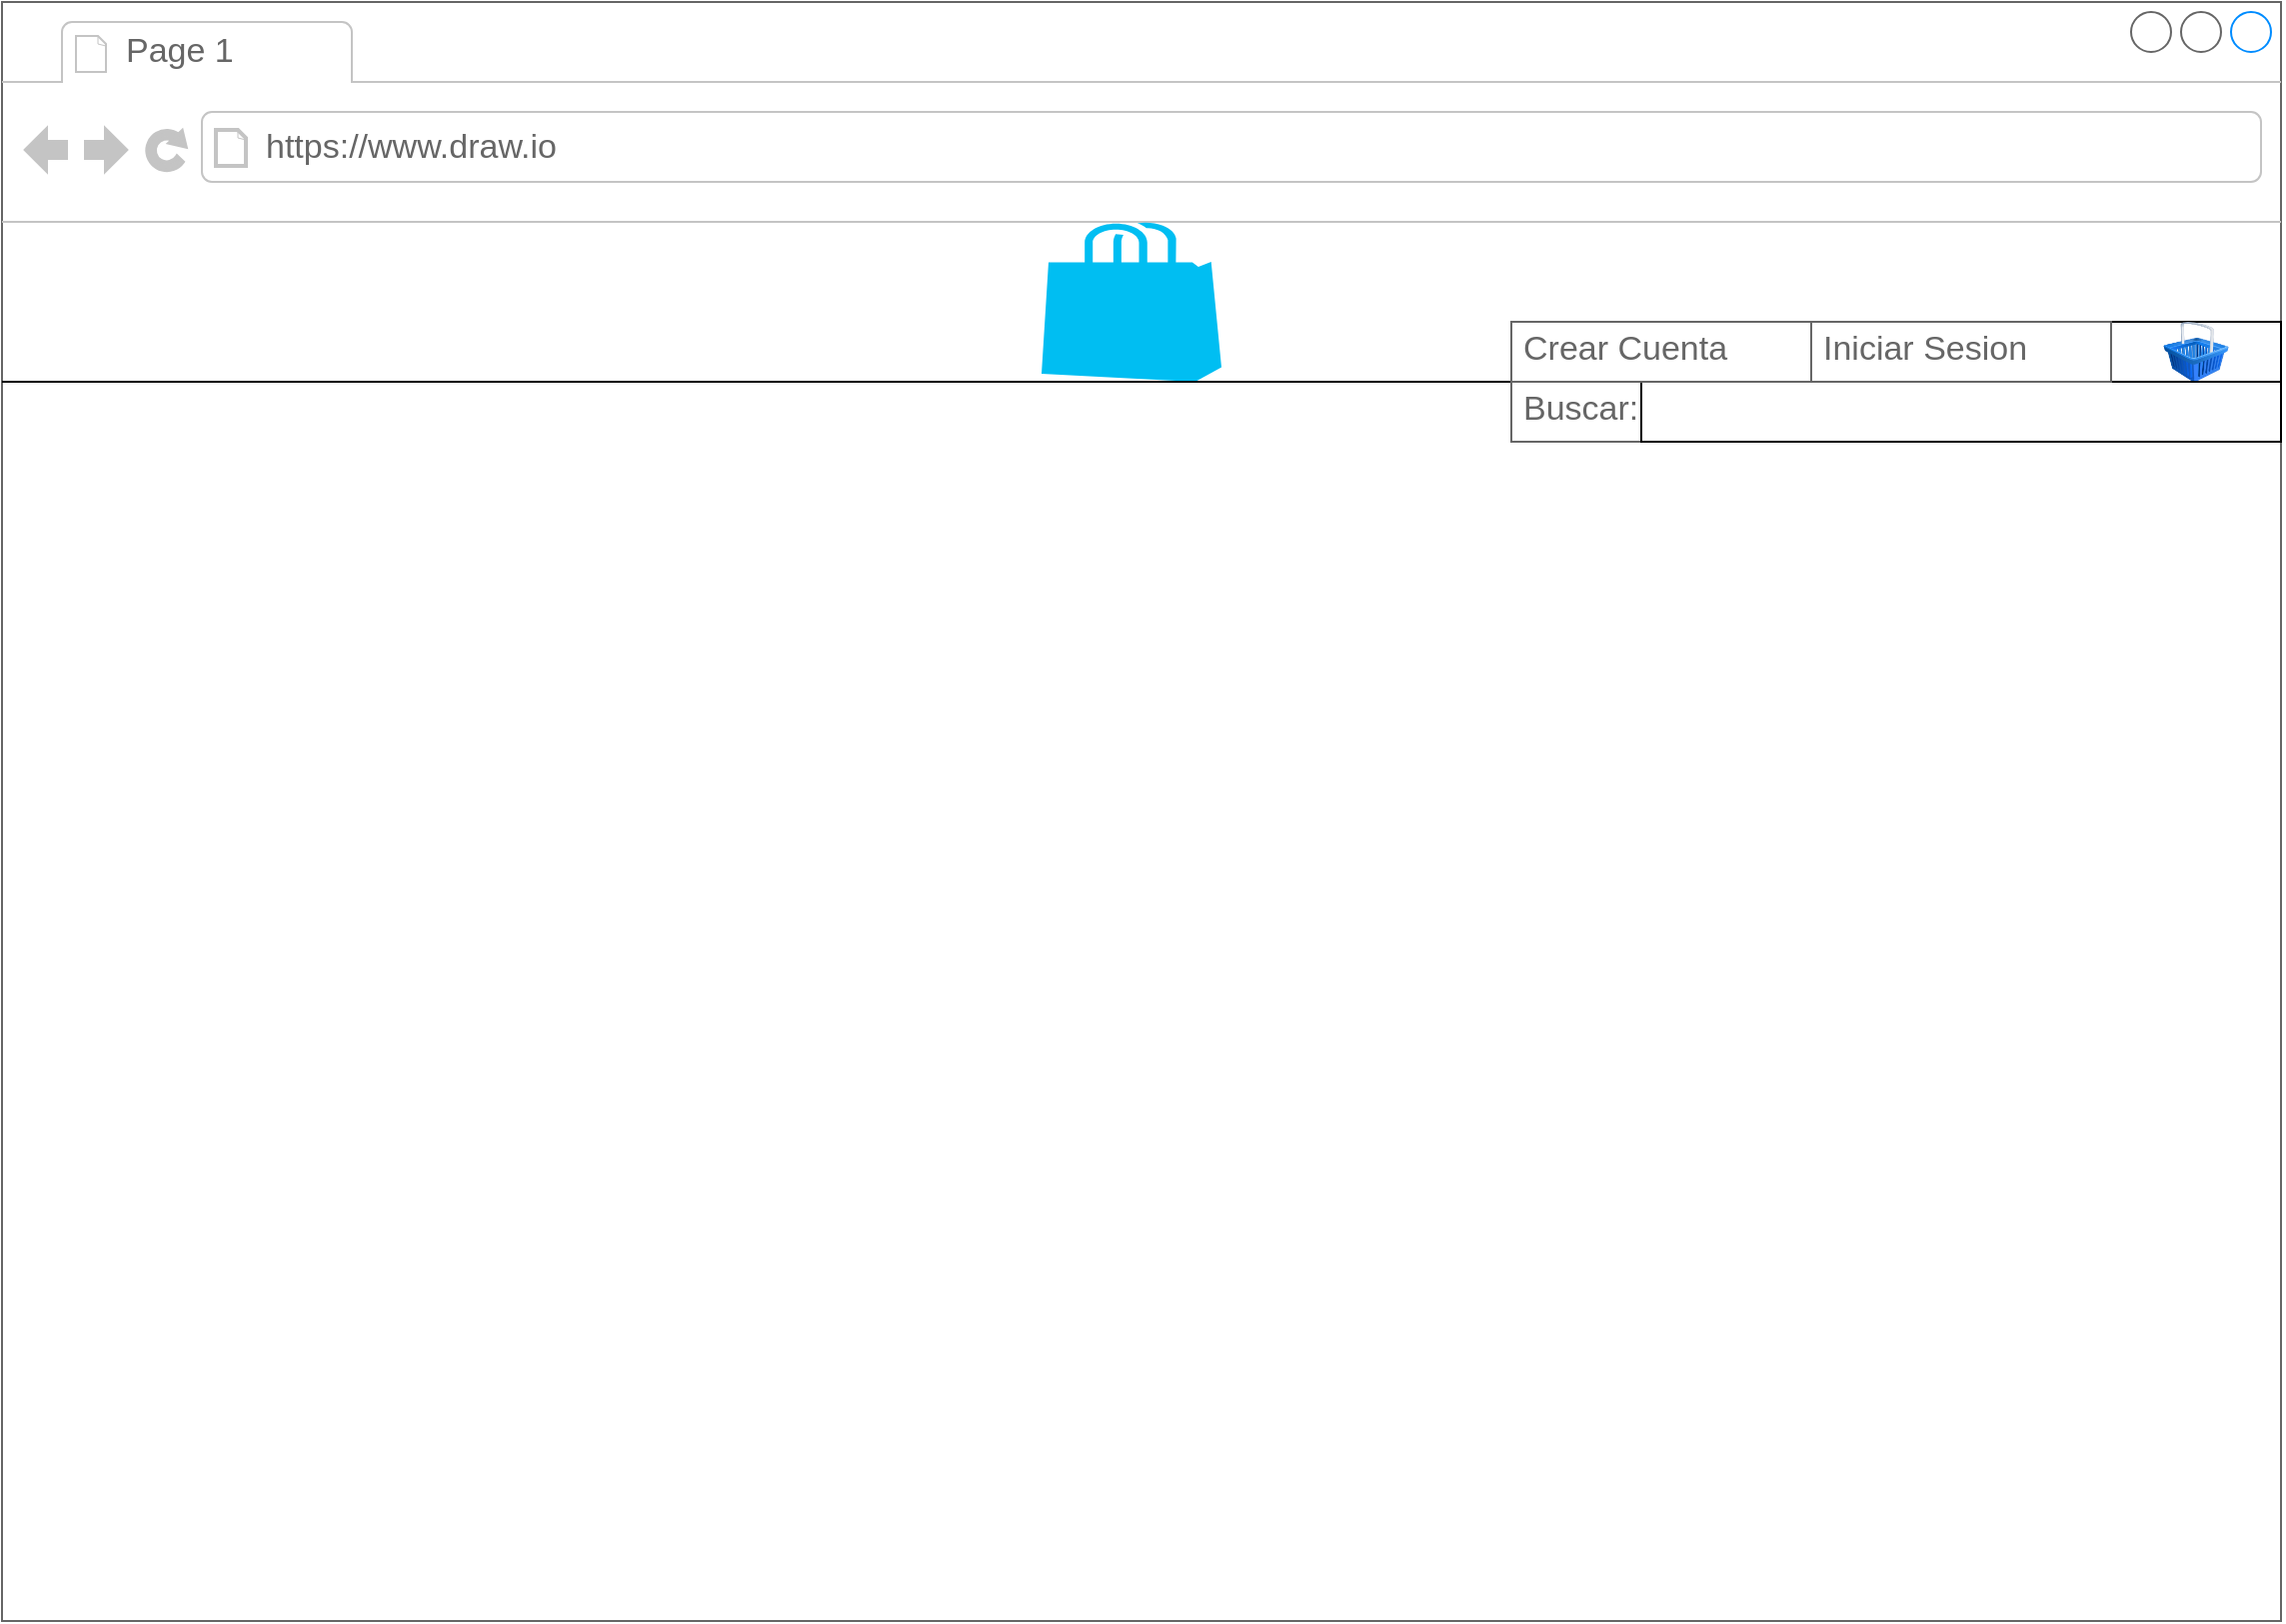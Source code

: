 <mxfile version="22.0.0" type="device">
  <diagram name="Page-1" id="2cc2dc42-3aac-f2a9-1cec-7a8b7cbee084">
    <mxGraphModel dx="2418" dy="3102" grid="1" gridSize="10" guides="1" tooltips="1" connect="1" arrows="1" fold="1" page="1" pageScale="1" pageWidth="1169" pageHeight="827" background="#ffffff" math="0" shadow="0">
      <root>
        <mxCell id="0" />
        <mxCell id="1" parent="0" />
        <mxCell id="J2UCvn-4iJ-qASJBO4F3-1" value="" style="strokeWidth=1;shadow=0;dashed=0;align=center;html=1;shape=mxgraph.mockup.containers.browserWindow;rSize=0;strokeColor=#666666;strokeColor2=#008cff;strokeColor3=#c4c4c4;mainText=,;recursiveResize=0;" parent="1" vertex="1">
          <mxGeometry x="-1160" y="-2470" width="1140" height="810" as="geometry" />
        </mxCell>
        <mxCell id="PFP66u5YC3WLjHLZGdA7-11" value="" style="rounded=0;whiteSpace=wrap;html=1;" vertex="1" parent="J2UCvn-4iJ-qASJBO4F3-1">
          <mxGeometry x="1055" y="160" width="85" height="30" as="geometry" />
        </mxCell>
        <mxCell id="J2UCvn-4iJ-qASJBO4F3-2" value="Page 1" style="strokeWidth=1;shadow=0;dashed=0;align=center;html=1;shape=mxgraph.mockup.containers.anchor;fontSize=17;fontColor=#666666;align=left;whiteSpace=wrap;" parent="J2UCvn-4iJ-qASJBO4F3-1" vertex="1">
          <mxGeometry x="60" y="12" width="110" height="26" as="geometry" />
        </mxCell>
        <mxCell id="J2UCvn-4iJ-qASJBO4F3-3" value="https://www.draw.io" style="strokeWidth=1;shadow=0;dashed=0;align=center;html=1;shape=mxgraph.mockup.containers.anchor;rSize=0;fontSize=17;fontColor=#666666;align=left;" parent="J2UCvn-4iJ-qASJBO4F3-1" vertex="1">
          <mxGeometry x="130" y="60" width="250" height="26" as="geometry" />
        </mxCell>
        <mxCell id="J2UCvn-4iJ-qASJBO4F3-5" value="" style="verticalLabelPosition=bottom;html=1;verticalAlign=top;align=center;strokeColor=none;fillColor=#00BEF2;shape=mxgraph.azure.azure_marketplace;" parent="J2UCvn-4iJ-qASJBO4F3-1" vertex="1">
          <mxGeometry x="520" y="110" width="90" height="80" as="geometry" />
        </mxCell>
        <mxCell id="PFP66u5YC3WLjHLZGdA7-2" value="" style="image;html=1;image=img/lib/clip_art/finance/Shopping_Cart_128x128.png" vertex="1" parent="J2UCvn-4iJ-qASJBO4F3-1">
          <mxGeometry x="1070" y="160" width="55" height="30" as="geometry" />
        </mxCell>
        <mxCell id="PFP66u5YC3WLjHLZGdA7-3" value="Buscar:" style="strokeWidth=1;shadow=0;dashed=0;align=center;html=1;shape=mxgraph.mockup.text.textBox;fontColor=#666666;align=left;fontSize=17;spacingLeft=4;spacingTop=-3;whiteSpace=wrap;strokeColor=#666666;mainText=" vertex="1" parent="J2UCvn-4iJ-qASJBO4F3-1">
          <mxGeometry x="755" y="190" width="65" height="30" as="geometry" />
        </mxCell>
        <mxCell id="PFP66u5YC3WLjHLZGdA7-4" value="" style="rounded=0;whiteSpace=wrap;html=1;" vertex="1" parent="J2UCvn-4iJ-qASJBO4F3-1">
          <mxGeometry x="820" y="190" width="320" height="30" as="geometry" />
        </mxCell>
        <mxCell id="PFP66u5YC3WLjHLZGdA7-6" value="" style="endArrow=none;html=1;rounded=0;" edge="1" parent="J2UCvn-4iJ-qASJBO4F3-1" source="J2UCvn-4iJ-qASJBO4F3-12">
          <mxGeometry width="50" height="50" relative="1" as="geometry">
            <mxPoint x="1030" y="191" as="sourcePoint" />
            <mxPoint x="720" y="190" as="targetPoint" />
            <Array as="points">
              <mxPoint x="769.45" y="190" />
              <mxPoint y="190" />
            </Array>
          </mxGeometry>
        </mxCell>
        <mxCell id="PFP66u5YC3WLjHLZGdA7-7" value="" style="endArrow=none;html=1;rounded=0;exitX=1;exitY=0;exitDx=0;exitDy=0;entryX=0.5;entryY=0;entryDx=0;entryDy=0;" edge="1" parent="J2UCvn-4iJ-qASJBO4F3-1" source="PFP66u5YC3WLjHLZGdA7-4" target="PFP66u5YC3WLjHLZGdA7-4">
          <mxGeometry width="50" height="50" relative="1" as="geometry">
            <mxPoint y="-2288" as="sourcePoint" />
            <mxPoint x="-390" y="-2288" as="targetPoint" />
            <Array as="points" />
          </mxGeometry>
        </mxCell>
        <mxCell id="J2UCvn-4iJ-qASJBO4F3-11" value="Iniciar Sesion" style="strokeWidth=1;shadow=0;dashed=0;align=center;html=1;shape=mxgraph.mockup.text.textBox;fontColor=#666666;align=left;fontSize=17;spacingLeft=4;spacingTop=-3;whiteSpace=wrap;strokeColor=#666666;mainText=" parent="J2UCvn-4iJ-qASJBO4F3-1" vertex="1">
          <mxGeometry x="905" y="160" width="150" height="30" as="geometry" />
        </mxCell>
        <mxCell id="J2UCvn-4iJ-qASJBO4F3-12" value="Crear Cuenta" style="strokeWidth=1;shadow=0;dashed=0;align=center;html=1;shape=mxgraph.mockup.text.textBox;fontColor=#666666;align=left;fontSize=17;spacingLeft=4;spacingTop=-3;whiteSpace=wrap;strokeColor=#666666;mainText=" parent="J2UCvn-4iJ-qASJBO4F3-1" vertex="1">
          <mxGeometry x="755" y="160" width="150" height="30" as="geometry" />
        </mxCell>
      </root>
    </mxGraphModel>
  </diagram>
</mxfile>
